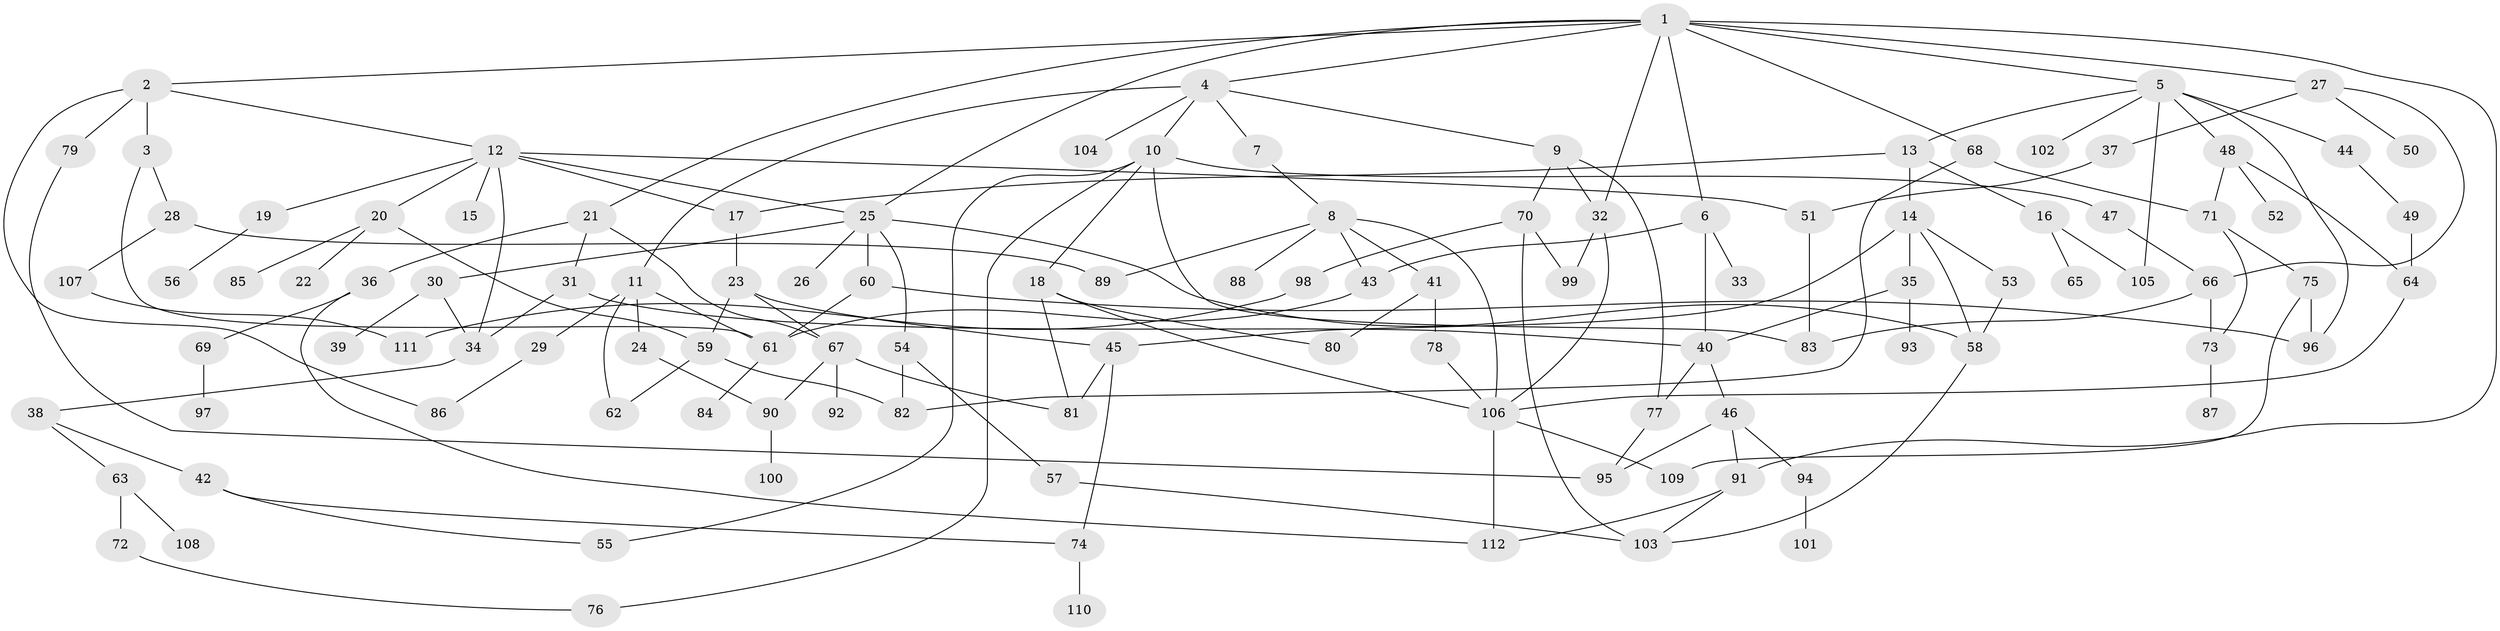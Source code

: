 // coarse degree distribution, {12: 0.013513513513513514, 5: 0.08108108108108109, 4: 0.20270270270270271, 6: 0.12162162162162163, 2: 0.20270270270270271, 11: 0.013513513513513514, 7: 0.013513513513513514, 3: 0.13513513513513514, 1: 0.21621621621621623}
// Generated by graph-tools (version 1.1) at 2025/51/02/27/25 19:51:40]
// undirected, 112 vertices, 165 edges
graph export_dot {
graph [start="1"]
  node [color=gray90,style=filled];
  1;
  2;
  3;
  4;
  5;
  6;
  7;
  8;
  9;
  10;
  11;
  12;
  13;
  14;
  15;
  16;
  17;
  18;
  19;
  20;
  21;
  22;
  23;
  24;
  25;
  26;
  27;
  28;
  29;
  30;
  31;
  32;
  33;
  34;
  35;
  36;
  37;
  38;
  39;
  40;
  41;
  42;
  43;
  44;
  45;
  46;
  47;
  48;
  49;
  50;
  51;
  52;
  53;
  54;
  55;
  56;
  57;
  58;
  59;
  60;
  61;
  62;
  63;
  64;
  65;
  66;
  67;
  68;
  69;
  70;
  71;
  72;
  73;
  74;
  75;
  76;
  77;
  78;
  79;
  80;
  81;
  82;
  83;
  84;
  85;
  86;
  87;
  88;
  89;
  90;
  91;
  92;
  93;
  94;
  95;
  96;
  97;
  98;
  99;
  100;
  101;
  102;
  103;
  104;
  105;
  106;
  107;
  108;
  109;
  110;
  111;
  112;
  1 -- 2;
  1 -- 4;
  1 -- 5;
  1 -- 6;
  1 -- 21;
  1 -- 27;
  1 -- 68;
  1 -- 91;
  1 -- 25;
  1 -- 32;
  2 -- 3;
  2 -- 12;
  2 -- 79;
  2 -- 86;
  3 -- 28;
  3 -- 61;
  4 -- 7;
  4 -- 9;
  4 -- 10;
  4 -- 11;
  4 -- 104;
  5 -- 13;
  5 -- 44;
  5 -- 48;
  5 -- 96;
  5 -- 102;
  5 -- 105;
  6 -- 33;
  6 -- 40;
  6 -- 43;
  7 -- 8;
  8 -- 41;
  8 -- 88;
  8 -- 106;
  8 -- 89;
  8 -- 43;
  9 -- 32;
  9 -- 70;
  9 -- 77;
  10 -- 18;
  10 -- 47;
  10 -- 55;
  10 -- 76;
  10 -- 83;
  11 -- 24;
  11 -- 29;
  11 -- 62;
  11 -- 61;
  12 -- 15;
  12 -- 17;
  12 -- 19;
  12 -- 20;
  12 -- 25;
  12 -- 34;
  12 -- 51;
  13 -- 14;
  13 -- 16;
  13 -- 17;
  14 -- 35;
  14 -- 45;
  14 -- 53;
  14 -- 58;
  16 -- 65;
  16 -- 105;
  17 -- 23;
  18 -- 80;
  18 -- 106;
  18 -- 81;
  19 -- 56;
  20 -- 22;
  20 -- 59;
  20 -- 85;
  21 -- 31;
  21 -- 36;
  21 -- 67;
  23 -- 67;
  23 -- 45;
  23 -- 59;
  24 -- 90;
  25 -- 26;
  25 -- 30;
  25 -- 54;
  25 -- 60;
  25 -- 58;
  27 -- 37;
  27 -- 50;
  27 -- 66;
  28 -- 89;
  28 -- 107;
  29 -- 86;
  30 -- 39;
  30 -- 34;
  31 -- 34;
  31 -- 40;
  32 -- 106;
  32 -- 99;
  34 -- 38;
  35 -- 93;
  35 -- 40;
  36 -- 69;
  36 -- 112;
  37 -- 51;
  38 -- 42;
  38 -- 63;
  40 -- 46;
  40 -- 77;
  41 -- 78;
  41 -- 80;
  42 -- 55;
  42 -- 74;
  43 -- 61;
  44 -- 49;
  45 -- 81;
  45 -- 74;
  46 -- 94;
  46 -- 95;
  46 -- 91;
  47 -- 66;
  48 -- 52;
  48 -- 64;
  48 -- 71;
  49 -- 64;
  51 -- 83;
  53 -- 58;
  54 -- 57;
  54 -- 82;
  57 -- 103;
  58 -- 103;
  59 -- 62;
  59 -- 82;
  60 -- 61;
  60 -- 96;
  61 -- 84;
  63 -- 72;
  63 -- 108;
  64 -- 106;
  66 -- 73;
  66 -- 83;
  67 -- 90;
  67 -- 92;
  67 -- 81;
  68 -- 71;
  68 -- 82;
  69 -- 97;
  70 -- 98;
  70 -- 99;
  70 -- 103;
  71 -- 75;
  71 -- 73;
  72 -- 76;
  73 -- 87;
  74 -- 110;
  75 -- 109;
  75 -- 96;
  77 -- 95;
  78 -- 106;
  79 -- 95;
  90 -- 100;
  91 -- 103;
  91 -- 112;
  94 -- 101;
  98 -- 111;
  106 -- 109;
  106 -- 112;
  107 -- 111;
}
